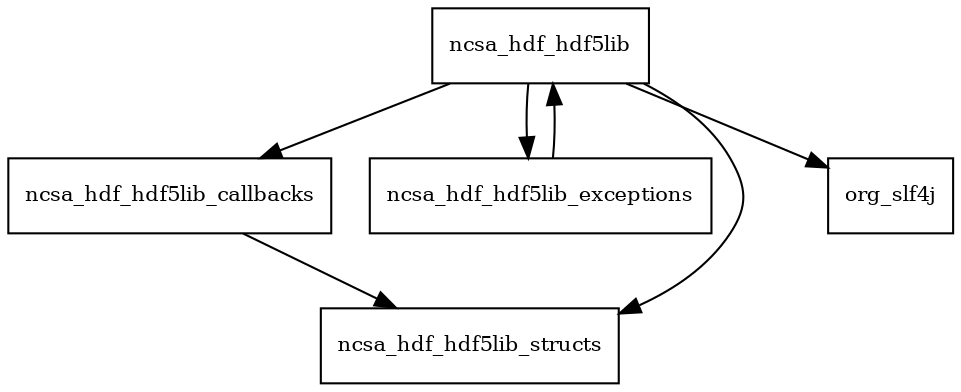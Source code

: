 digraph jarhdf5_2_10_0_package_dependencies {
  node [shape = box, fontsize=10.0];
  ncsa_hdf_hdf5lib -> ncsa_hdf_hdf5lib_callbacks;
  ncsa_hdf_hdf5lib -> ncsa_hdf_hdf5lib_exceptions;
  ncsa_hdf_hdf5lib -> ncsa_hdf_hdf5lib_structs;
  ncsa_hdf_hdf5lib -> org_slf4j;
  ncsa_hdf_hdf5lib_callbacks -> ncsa_hdf_hdf5lib_structs;
  ncsa_hdf_hdf5lib_exceptions -> ncsa_hdf_hdf5lib;
}

